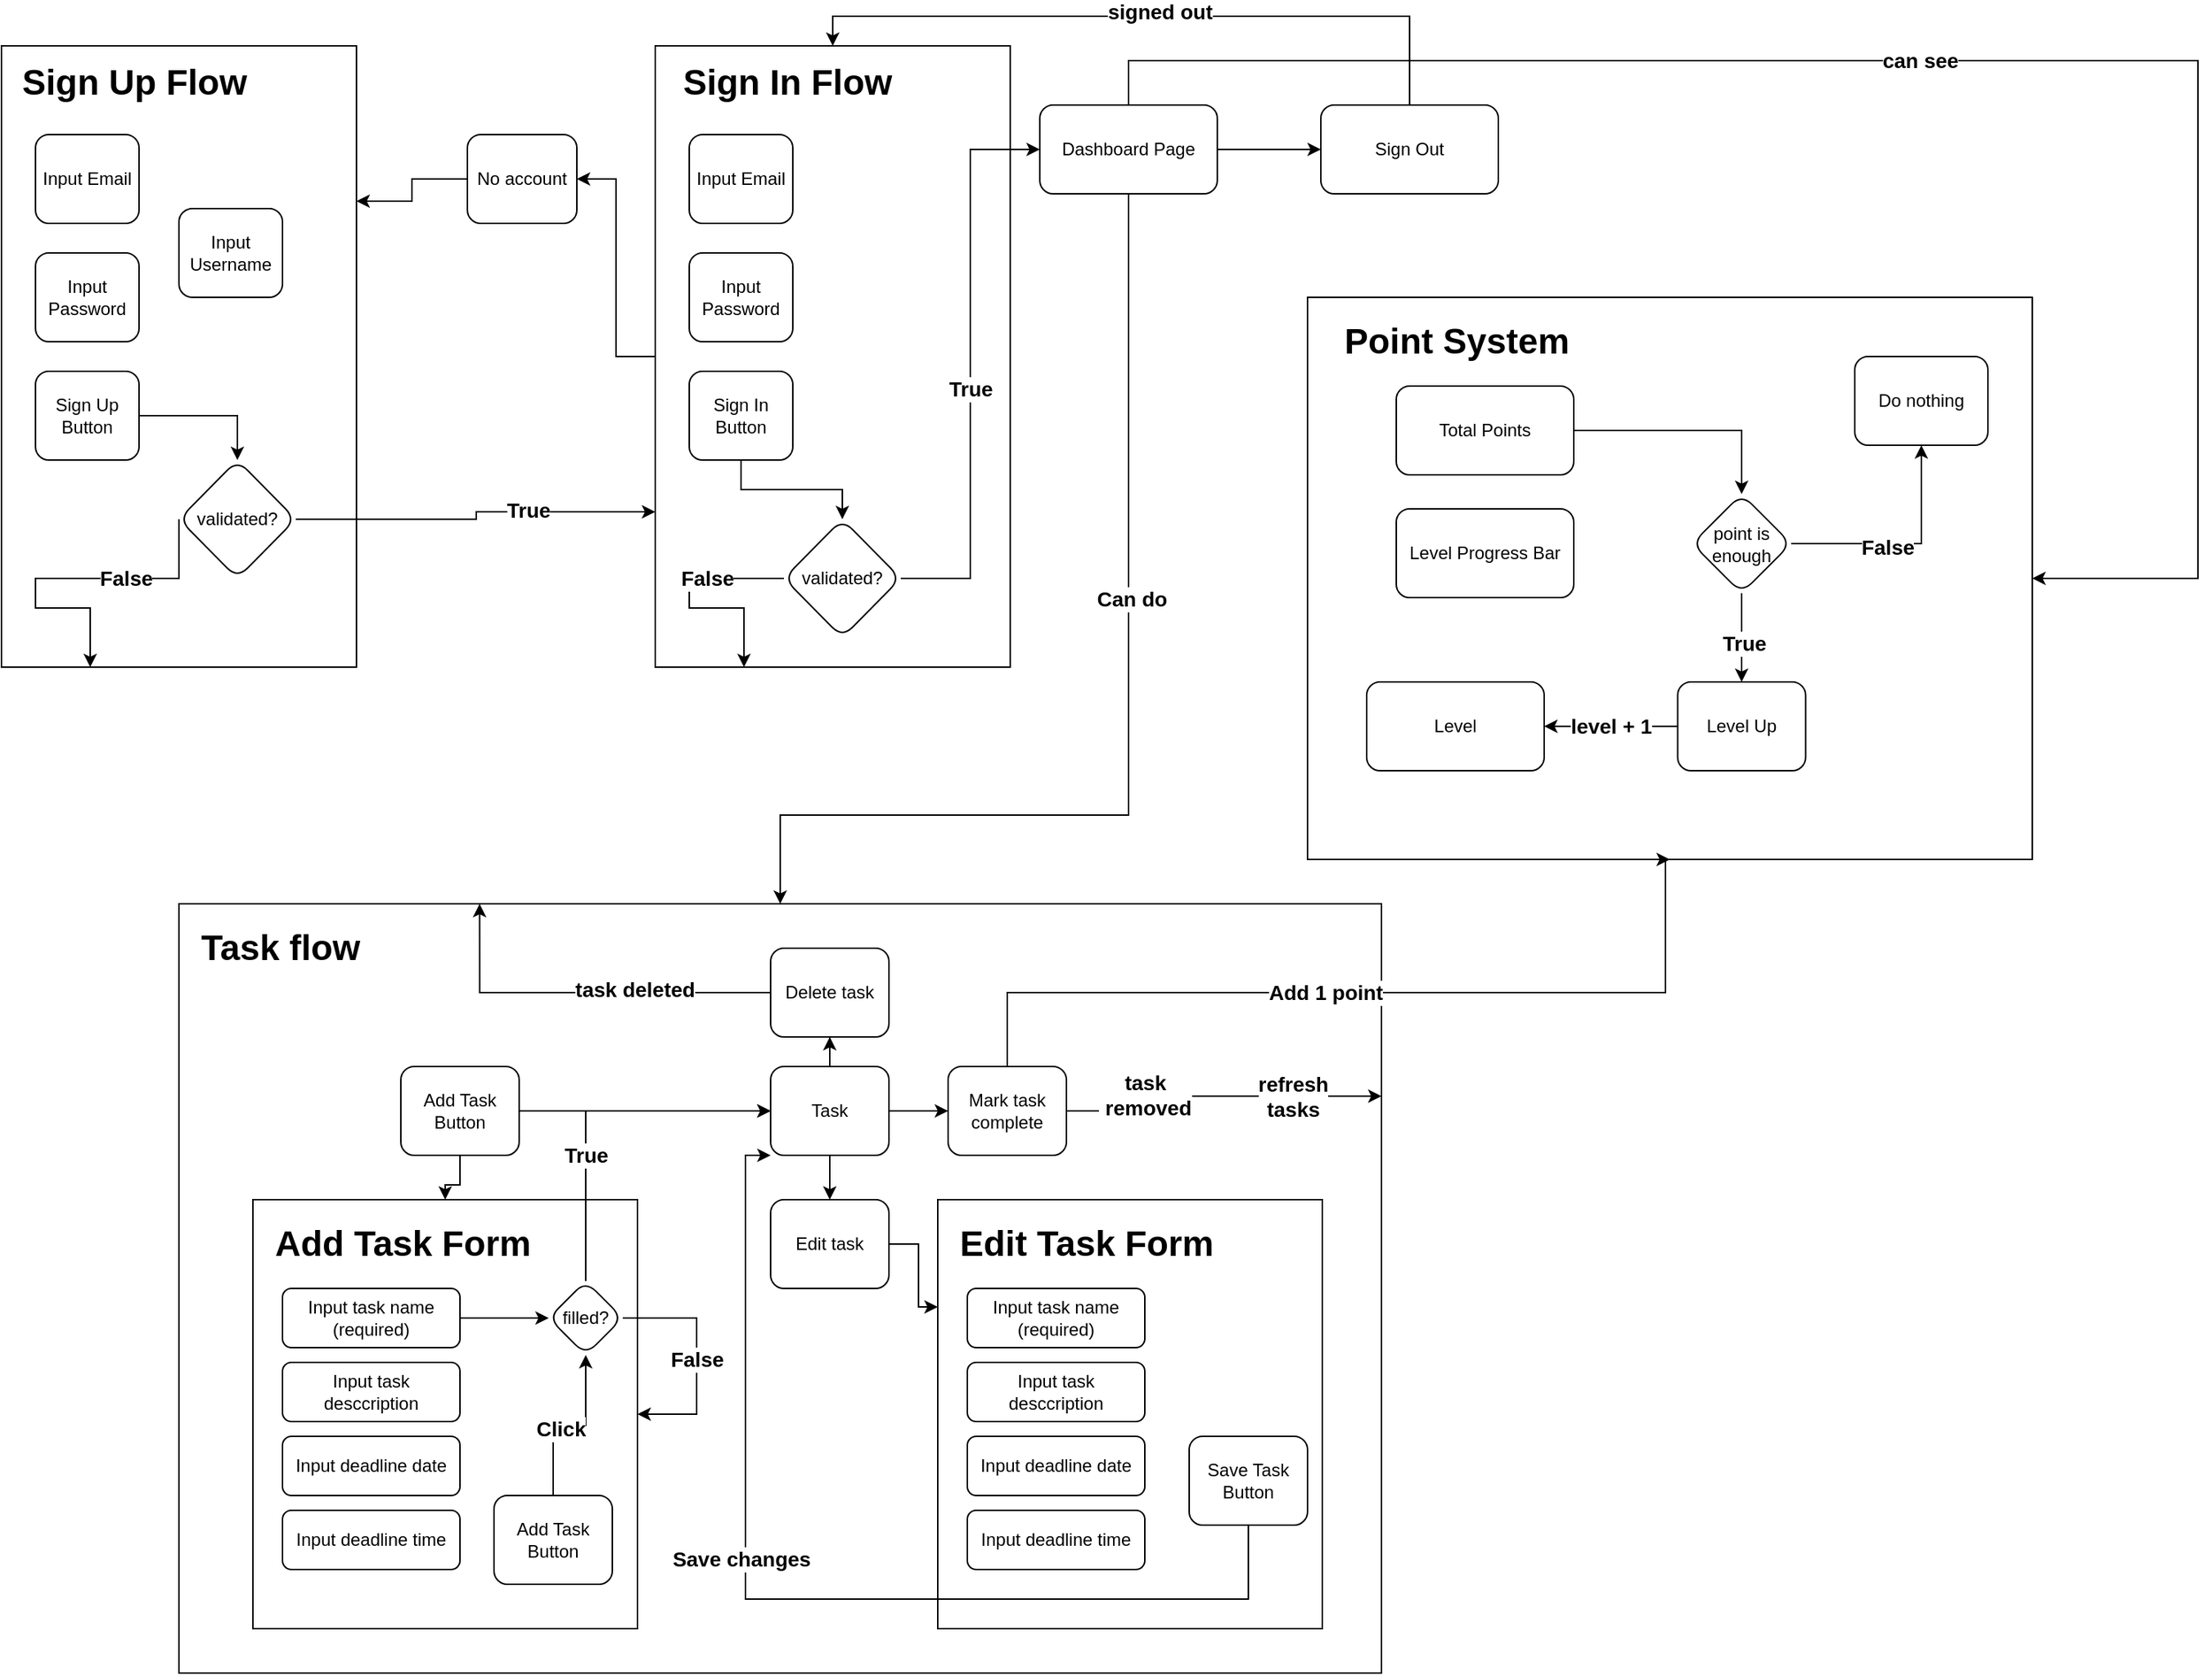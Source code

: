 <mxfile version="22.1.16" type="github">
  <diagram name="Page-1" id="e7e014a7-5840-1c2e-5031-d8a46d1fe8dd">
    <mxGraphModel dx="1909" dy="949" grid="1" gridSize="10" guides="1" tooltips="1" connect="1" arrows="1" fold="1" page="1" pageScale="1" pageWidth="1169" pageHeight="826" background="none" math="0" shadow="0">
      <root>
        <mxCell id="0" />
        <mxCell id="1" parent="0" />
        <mxCell id="DDBRn-jITelrEfrWwjiB-94" style="edgeStyle=orthogonalEdgeStyle;rounded=0;orthogonalLoop=1;jettySize=auto;html=1;entryX=1;entryY=0.5;entryDx=0;entryDy=0;" edge="1" parent="1" source="DDBRn-jITelrEfrWwjiB-89" target="DDBRn-jITelrEfrWwjiB-30">
          <mxGeometry relative="1" as="geometry" />
        </mxCell>
        <mxCell id="DDBRn-jITelrEfrWwjiB-89" value="" style="rounded=0;whiteSpace=wrap;html=1;" vertex="1" parent="1">
          <mxGeometry x="597" y="110" width="240" height="420" as="geometry" />
        </mxCell>
        <mxCell id="DDBRn-jITelrEfrWwjiB-53" value="" style="rounded=0;whiteSpace=wrap;html=1;" vertex="1" parent="1">
          <mxGeometry x="275" y="690" width="813" height="520" as="geometry" />
        </mxCell>
        <mxCell id="DDBRn-jITelrEfrWwjiB-2" value="Sign Up Page" style="rounded=1;whiteSpace=wrap;html=1;" vertex="1" parent="1">
          <mxGeometry x="235" y="150" width="120" height="60" as="geometry" />
        </mxCell>
        <mxCell id="DDBRn-jITelrEfrWwjiB-41" style="edgeStyle=orthogonalEdgeStyle;rounded=0;orthogonalLoop=1;jettySize=auto;html=1;" edge="1" parent="1" source="DDBRn-jITelrEfrWwjiB-3" target="DDBRn-jITelrEfrWwjiB-12">
          <mxGeometry relative="1" as="geometry" />
        </mxCell>
        <mxCell id="DDBRn-jITelrEfrWwjiB-59" style="edgeStyle=orthogonalEdgeStyle;rounded=0;orthogonalLoop=1;jettySize=auto;html=1;" edge="1" parent="1" source="DDBRn-jITelrEfrWwjiB-3" target="DDBRn-jITelrEfrWwjiB-58">
          <mxGeometry relative="1" as="geometry" />
        </mxCell>
        <mxCell id="DDBRn-jITelrEfrWwjiB-3" value="Add Task Button" style="rounded=1;whiteSpace=wrap;html=1;" vertex="1" parent="1">
          <mxGeometry x="425" y="800" width="80" height="60" as="geometry" />
        </mxCell>
        <mxCell id="DDBRn-jITelrEfrWwjiB-9" style="edgeStyle=orthogonalEdgeStyle;rounded=0;orthogonalLoop=1;jettySize=auto;html=1;entryX=0;entryY=0.5;entryDx=0;entryDy=0;" edge="1" parent="1" source="DDBRn-jITelrEfrWwjiB-6" target="DDBRn-jITelrEfrWwjiB-8">
          <mxGeometry relative="1" as="geometry" />
        </mxCell>
        <mxCell id="DDBRn-jITelrEfrWwjiB-55" style="edgeStyle=orthogonalEdgeStyle;rounded=0;orthogonalLoop=1;jettySize=auto;html=1;entryX=0.5;entryY=0;entryDx=0;entryDy=0;" edge="1" parent="1" source="DDBRn-jITelrEfrWwjiB-6" target="DDBRn-jITelrEfrWwjiB-53">
          <mxGeometry relative="1" as="geometry">
            <Array as="points">
              <mxPoint x="917" y="630" />
              <mxPoint x="682" y="630" />
            </Array>
          </mxGeometry>
        </mxCell>
        <mxCell id="DDBRn-jITelrEfrWwjiB-178" value="&lt;font style=&quot;font-size: 14px;&quot;&gt;&lt;b&gt;Can do&lt;/b&gt;&lt;/font&gt;" style="edgeLabel;html=1;align=center;verticalAlign=middle;resizable=0;points=[];" vertex="1" connectable="0" parent="DDBRn-jITelrEfrWwjiB-55">
          <mxGeometry x="-0.234" y="2" relative="1" as="geometry">
            <mxPoint as="offset" />
          </mxGeometry>
        </mxCell>
        <mxCell id="DDBRn-jITelrEfrWwjiB-145" style="edgeStyle=orthogonalEdgeStyle;rounded=0;orthogonalLoop=1;jettySize=auto;html=1;" edge="1" parent="1" source="DDBRn-jITelrEfrWwjiB-6" target="DDBRn-jITelrEfrWwjiB-144">
          <mxGeometry relative="1" as="geometry">
            <Array as="points">
              <mxPoint x="917" y="120" />
              <mxPoint x="1640" y="120" />
              <mxPoint x="1640" y="470" />
            </Array>
          </mxGeometry>
        </mxCell>
        <mxCell id="DDBRn-jITelrEfrWwjiB-146" value="Text" style="edgeLabel;html=1;align=center;verticalAlign=middle;resizable=0;points=[];" vertex="1" connectable="0" parent="DDBRn-jITelrEfrWwjiB-145">
          <mxGeometry x="-0.07" y="-1" relative="1" as="geometry">
            <mxPoint as="offset" />
          </mxGeometry>
        </mxCell>
        <mxCell id="DDBRn-jITelrEfrWwjiB-147" value="&lt;b&gt;&lt;font style=&quot;font-size: 14px;&quot;&gt;can see&lt;/font&gt;&lt;/b&gt;" style="edgeLabel;html=1;align=center;verticalAlign=middle;resizable=0;points=[];" vertex="1" connectable="0" parent="DDBRn-jITelrEfrWwjiB-145">
          <mxGeometry x="-0.071" y="-3" relative="1" as="geometry">
            <mxPoint y="-3" as="offset" />
          </mxGeometry>
        </mxCell>
        <mxCell id="DDBRn-jITelrEfrWwjiB-6" value="Dashboard Page" style="rounded=1;whiteSpace=wrap;html=1;" vertex="1" parent="1">
          <mxGeometry x="857" y="150" width="120" height="60" as="geometry" />
        </mxCell>
        <mxCell id="DDBRn-jITelrEfrWwjiB-91" style="edgeStyle=orthogonalEdgeStyle;rounded=0;orthogonalLoop=1;jettySize=auto;html=1;entryX=0.5;entryY=0;entryDx=0;entryDy=0;" edge="1" parent="1" source="DDBRn-jITelrEfrWwjiB-8" target="DDBRn-jITelrEfrWwjiB-89">
          <mxGeometry relative="1" as="geometry">
            <Array as="points">
              <mxPoint x="1107" y="90" />
              <mxPoint x="717" y="90" />
            </Array>
          </mxGeometry>
        </mxCell>
        <mxCell id="DDBRn-jITelrEfrWwjiB-143" value="&lt;font style=&quot;font-size: 14px;&quot;&gt;&lt;b&gt;signed out&lt;/b&gt;&lt;/font&gt;" style="edgeLabel;html=1;align=center;verticalAlign=middle;resizable=0;points=[];" vertex="1" connectable="0" parent="DDBRn-jITelrEfrWwjiB-91">
          <mxGeometry x="-0.024" y="-3" relative="1" as="geometry">
            <mxPoint as="offset" />
          </mxGeometry>
        </mxCell>
        <mxCell id="DDBRn-jITelrEfrWwjiB-8" value="Sign Out" style="rounded=1;whiteSpace=wrap;html=1;" vertex="1" parent="1">
          <mxGeometry x="1047" y="150" width="120" height="60" as="geometry" />
        </mxCell>
        <mxCell id="DDBRn-jITelrEfrWwjiB-118" style="edgeStyle=orthogonalEdgeStyle;rounded=0;orthogonalLoop=1;jettySize=auto;html=1;entryX=0;entryY=0.25;entryDx=0;entryDy=0;" edge="1" parent="1" source="DDBRn-jITelrEfrWwjiB-11" target="DDBRn-jITelrEfrWwjiB-111">
          <mxGeometry relative="1" as="geometry" />
        </mxCell>
        <mxCell id="DDBRn-jITelrEfrWwjiB-11" value="Edit task" style="rounded=1;whiteSpace=wrap;html=1;" vertex="1" parent="1">
          <mxGeometry x="675" y="890" width="80" height="60" as="geometry" />
        </mxCell>
        <mxCell id="DDBRn-jITelrEfrWwjiB-45" style="edgeStyle=orthogonalEdgeStyle;rounded=0;orthogonalLoop=1;jettySize=auto;html=1;" edge="1" parent="1" source="DDBRn-jITelrEfrWwjiB-12" target="DDBRn-jITelrEfrWwjiB-11">
          <mxGeometry relative="1" as="geometry" />
        </mxCell>
        <mxCell id="DDBRn-jITelrEfrWwjiB-48" style="edgeStyle=orthogonalEdgeStyle;rounded=0;orthogonalLoop=1;jettySize=auto;html=1;" edge="1" parent="1" source="DDBRn-jITelrEfrWwjiB-12" target="DDBRn-jITelrEfrWwjiB-46">
          <mxGeometry relative="1" as="geometry" />
        </mxCell>
        <mxCell id="DDBRn-jITelrEfrWwjiB-50" style="edgeStyle=orthogonalEdgeStyle;rounded=0;orthogonalLoop=1;jettySize=auto;html=1;" edge="1" parent="1" source="DDBRn-jITelrEfrWwjiB-12" target="DDBRn-jITelrEfrWwjiB-49">
          <mxGeometry relative="1" as="geometry" />
        </mxCell>
        <mxCell id="DDBRn-jITelrEfrWwjiB-12" value="Task" style="rounded=1;whiteSpace=wrap;html=1;" vertex="1" parent="1">
          <mxGeometry x="675" y="800" width="80" height="60" as="geometry" />
        </mxCell>
        <mxCell id="DDBRn-jITelrEfrWwjiB-21" value="Input Email" style="rounded=1;whiteSpace=wrap;html=1;" vertex="1" parent="1">
          <mxGeometry x="620" y="170" width="70" height="60" as="geometry" />
        </mxCell>
        <mxCell id="DDBRn-jITelrEfrWwjiB-24" value="Input Password" style="rounded=1;whiteSpace=wrap;html=1;" vertex="1" parent="1">
          <mxGeometry x="620" y="250" width="70" height="60" as="geometry" />
        </mxCell>
        <mxCell id="DDBRn-jITelrEfrWwjiB-79" value="" style="edgeStyle=orthogonalEdgeStyle;rounded=0;orthogonalLoop=1;jettySize=auto;html=1;" edge="1" parent="1" source="DDBRn-jITelrEfrWwjiB-26" target="DDBRn-jITelrEfrWwjiB-78">
          <mxGeometry relative="1" as="geometry" />
        </mxCell>
        <mxCell id="DDBRn-jITelrEfrWwjiB-26" value="Sign In Button" style="rounded=1;whiteSpace=wrap;html=1;" vertex="1" parent="1">
          <mxGeometry x="620" y="330" width="70" height="60" as="geometry" />
        </mxCell>
        <mxCell id="DDBRn-jITelrEfrWwjiB-110" style="edgeStyle=orthogonalEdgeStyle;rounded=0;orthogonalLoop=1;jettySize=auto;html=1;entryX=1;entryY=0.25;entryDx=0;entryDy=0;" edge="1" parent="1" source="DDBRn-jITelrEfrWwjiB-30" target="DDBRn-jITelrEfrWwjiB-97">
          <mxGeometry relative="1" as="geometry" />
        </mxCell>
        <mxCell id="DDBRn-jITelrEfrWwjiB-30" value="No account" style="rounded=1;whiteSpace=wrap;html=1;" vertex="1" parent="1">
          <mxGeometry x="470" y="170" width="74" height="60" as="geometry" />
        </mxCell>
        <mxCell id="DDBRn-jITelrEfrWwjiB-139" style="edgeStyle=orthogonalEdgeStyle;rounded=0;orthogonalLoop=1;jettySize=auto;html=1;entryX=0.25;entryY=0;entryDx=0;entryDy=0;exitX=0;exitY=0.5;exitDx=0;exitDy=0;" edge="1" parent="1" source="DDBRn-jITelrEfrWwjiB-46" target="DDBRn-jITelrEfrWwjiB-53">
          <mxGeometry relative="1" as="geometry">
            <Array as="points">
              <mxPoint x="478" y="750" />
            </Array>
          </mxGeometry>
        </mxCell>
        <mxCell id="DDBRn-jITelrEfrWwjiB-141" value="&lt;b&gt;&lt;font style=&quot;font-size: 14px;&quot;&gt;task deleted&lt;/font&gt;&lt;/b&gt;" style="edgeLabel;html=1;align=center;verticalAlign=middle;resizable=0;points=[];" vertex="1" connectable="0" parent="DDBRn-jITelrEfrWwjiB-139">
          <mxGeometry x="-0.283" y="-2" relative="1" as="geometry">
            <mxPoint as="offset" />
          </mxGeometry>
        </mxCell>
        <mxCell id="DDBRn-jITelrEfrWwjiB-46" value="Delete task" style="rounded=1;whiteSpace=wrap;html=1;" vertex="1" parent="1">
          <mxGeometry x="675" y="720" width="80" height="60" as="geometry" />
        </mxCell>
        <mxCell id="DDBRn-jITelrEfrWwjiB-135" style="edgeStyle=orthogonalEdgeStyle;rounded=0;orthogonalLoop=1;jettySize=auto;html=1;entryX=1;entryY=0.25;entryDx=0;entryDy=0;exitX=1;exitY=0.5;exitDx=0;exitDy=0;" edge="1" parent="1" source="DDBRn-jITelrEfrWwjiB-49" target="DDBRn-jITelrEfrWwjiB-53">
          <mxGeometry relative="1" as="geometry">
            <Array as="points">
              <mxPoint x="908" y="830" />
              <mxPoint x="908" y="820" />
            </Array>
          </mxGeometry>
        </mxCell>
        <mxCell id="DDBRn-jITelrEfrWwjiB-136" value="&lt;font style=&quot;font-size: 14px;&quot;&gt;&lt;b&gt;refresh &lt;br&gt;tasks&lt;/b&gt;&lt;/font&gt;" style="edgeLabel;html=1;align=center;verticalAlign=middle;resizable=0;points=[];" vertex="1" connectable="0" parent="DDBRn-jITelrEfrWwjiB-135">
          <mxGeometry x="0.156" y="1" relative="1" as="geometry">
            <mxPoint x="34" y="1" as="offset" />
          </mxGeometry>
        </mxCell>
        <mxCell id="DDBRn-jITelrEfrWwjiB-142" value="&lt;b&gt;&lt;font style=&quot;font-size: 14px;&quot;&gt;task&lt;br&gt;&amp;nbsp;removed&lt;/font&gt;&lt;/b&gt;" style="edgeLabel;html=1;align=center;verticalAlign=middle;resizable=0;points=[];" vertex="1" connectable="0" parent="DDBRn-jITelrEfrWwjiB-135">
          <mxGeometry x="-0.435" y="1" relative="1" as="geometry">
            <mxPoint as="offset" />
          </mxGeometry>
        </mxCell>
        <mxCell id="DDBRn-jITelrEfrWwjiB-49" value="Mark task complete" style="rounded=1;whiteSpace=wrap;html=1;" vertex="1" parent="1">
          <mxGeometry x="795" y="800" width="80" height="60" as="geometry" />
        </mxCell>
        <mxCell id="DDBRn-jITelrEfrWwjiB-54" value="&lt;h1&gt;Task flow&lt;/h1&gt;" style="text;html=1;strokeColor=none;fillColor=none;spacing=5;spacingTop=-20;whiteSpace=wrap;overflow=hidden;rounded=0;" vertex="1" parent="1">
          <mxGeometry x="285" y="700" width="120" height="40" as="geometry" />
        </mxCell>
        <mxCell id="DDBRn-jITelrEfrWwjiB-58" value="" style="rounded=0;whiteSpace=wrap;html=1;" vertex="1" parent="1">
          <mxGeometry x="325" y="890" width="260" height="290" as="geometry" />
        </mxCell>
        <mxCell id="DDBRn-jITelrEfrWwjiB-60" value="&lt;h1&gt;Add Task Form&lt;/h1&gt;" style="text;html=1;strokeColor=none;fillColor=none;spacing=5;spacingTop=-20;whiteSpace=wrap;overflow=hidden;rounded=0;" vertex="1" parent="1">
          <mxGeometry x="335" y="900" width="190" height="40" as="geometry" />
        </mxCell>
        <mxCell id="DDBRn-jITelrEfrWwjiB-70" value="" style="edgeStyle=orthogonalEdgeStyle;rounded=0;orthogonalLoop=1;jettySize=auto;html=1;" edge="1" parent="1" source="DDBRn-jITelrEfrWwjiB-61" target="DDBRn-jITelrEfrWwjiB-69">
          <mxGeometry relative="1" as="geometry" />
        </mxCell>
        <mxCell id="DDBRn-jITelrEfrWwjiB-61" value="Input task name (required)" style="rounded=1;whiteSpace=wrap;html=1;" vertex="1" parent="1">
          <mxGeometry x="345" y="950" width="120" height="40" as="geometry" />
        </mxCell>
        <mxCell id="DDBRn-jITelrEfrWwjiB-62" value="Input task desccription" style="rounded=1;whiteSpace=wrap;html=1;" vertex="1" parent="1">
          <mxGeometry x="345" y="1000" width="120" height="40" as="geometry" />
        </mxCell>
        <mxCell id="DDBRn-jITelrEfrWwjiB-63" value="Input deadline date" style="rounded=1;whiteSpace=wrap;html=1;" vertex="1" parent="1">
          <mxGeometry x="345" y="1050" width="120" height="40" as="geometry" />
        </mxCell>
        <mxCell id="DDBRn-jITelrEfrWwjiB-64" value="Input deadline time" style="rounded=1;whiteSpace=wrap;html=1;" vertex="1" parent="1">
          <mxGeometry x="345" y="1100" width="120" height="40" as="geometry" />
        </mxCell>
        <mxCell id="DDBRn-jITelrEfrWwjiB-72" value="&lt;b&gt;&lt;font style=&quot;font-size: 14px;&quot;&gt;False&lt;/font&gt;&lt;/b&gt;" style="edgeStyle=orthogonalEdgeStyle;rounded=0;orthogonalLoop=1;jettySize=auto;html=1;entryX=1;entryY=0.5;entryDx=0;entryDy=0;" edge="1" parent="1" source="DDBRn-jITelrEfrWwjiB-69" target="DDBRn-jITelrEfrWwjiB-58">
          <mxGeometry relative="1" as="geometry">
            <Array as="points">
              <mxPoint x="625" y="970" />
              <mxPoint x="625" y="1035" />
            </Array>
          </mxGeometry>
        </mxCell>
        <mxCell id="DDBRn-jITelrEfrWwjiB-73" value="" style="edgeStyle=orthogonalEdgeStyle;rounded=0;orthogonalLoop=1;jettySize=auto;html=1;" edge="1" parent="1" source="DDBRn-jITelrEfrWwjiB-69" target="DDBRn-jITelrEfrWwjiB-12">
          <mxGeometry relative="1" as="geometry">
            <Array as="points">
              <mxPoint x="550" y="830" />
            </Array>
          </mxGeometry>
        </mxCell>
        <mxCell id="DDBRn-jITelrEfrWwjiB-74" value="&lt;font style=&quot;font-size: 14px;&quot;&gt;&lt;b&gt;True&lt;/b&gt;&lt;/font&gt;" style="edgeLabel;html=1;align=center;verticalAlign=middle;resizable=0;points=[];" vertex="1" connectable="0" parent="DDBRn-jITelrEfrWwjiB-73">
          <mxGeometry x="-0.408" relative="1" as="geometry">
            <mxPoint y="-14" as="offset" />
          </mxGeometry>
        </mxCell>
        <mxCell id="DDBRn-jITelrEfrWwjiB-69" value="filled?" style="rhombus;whiteSpace=wrap;html=1;rounded=1;" vertex="1" parent="1">
          <mxGeometry x="525" y="945" width="50" height="50" as="geometry" />
        </mxCell>
        <mxCell id="DDBRn-jITelrEfrWwjiB-82" style="edgeStyle=orthogonalEdgeStyle;rounded=0;orthogonalLoop=1;jettySize=auto;html=1;entryX=0.25;entryY=1;entryDx=0;entryDy=0;exitX=0;exitY=0.5;exitDx=0;exitDy=0;" edge="1" parent="1" source="DDBRn-jITelrEfrWwjiB-78" target="DDBRn-jITelrEfrWwjiB-89">
          <mxGeometry relative="1" as="geometry">
            <mxPoint x="643" y="210" as="targetPoint" />
            <Array as="points">
              <mxPoint x="620" y="470" />
              <mxPoint x="620" y="490" />
              <mxPoint x="657" y="490" />
            </Array>
          </mxGeometry>
        </mxCell>
        <mxCell id="DDBRn-jITelrEfrWwjiB-83" value="&lt;font style=&quot;font-size: 14px;&quot;&gt;&lt;b style=&quot;&quot;&gt;False&lt;/b&gt;&lt;/font&gt;" style="edgeLabel;html=1;align=center;verticalAlign=middle;resizable=0;points=[];" vertex="1" connectable="0" parent="DDBRn-jITelrEfrWwjiB-82">
          <mxGeometry x="-0.352" y="-3" relative="1" as="geometry">
            <mxPoint y="3" as="offset" />
          </mxGeometry>
        </mxCell>
        <mxCell id="DDBRn-jITelrEfrWwjiB-85" style="edgeStyle=orthogonalEdgeStyle;rounded=0;orthogonalLoop=1;jettySize=auto;html=1;entryX=0;entryY=0.5;entryDx=0;entryDy=0;" edge="1" parent="1" source="DDBRn-jITelrEfrWwjiB-78" target="DDBRn-jITelrEfrWwjiB-6">
          <mxGeometry relative="1" as="geometry" />
        </mxCell>
        <mxCell id="DDBRn-jITelrEfrWwjiB-86" value="&lt;b&gt;&lt;font style=&quot;font-size: 14px;&quot;&gt;True&lt;/font&gt;&lt;/b&gt;" style="edgeLabel;html=1;align=center;verticalAlign=middle;resizable=0;points=[];" vertex="1" connectable="0" parent="DDBRn-jITelrEfrWwjiB-85">
          <mxGeometry x="-0.086" relative="1" as="geometry">
            <mxPoint as="offset" />
          </mxGeometry>
        </mxCell>
        <mxCell id="DDBRn-jITelrEfrWwjiB-78" value="validated?" style="rhombus;whiteSpace=wrap;html=1;rounded=1;" vertex="1" parent="1">
          <mxGeometry x="684" y="430" width="79" height="80" as="geometry" />
        </mxCell>
        <mxCell id="DDBRn-jITelrEfrWwjiB-90" value="&lt;b&gt;&lt;font style=&quot;font-size: 24px;&quot;&gt;Sign In Flow&lt;/font&gt;&lt;/b&gt;" style="text;html=1;strokeColor=none;fillColor=none;align=center;verticalAlign=middle;whiteSpace=wrap;rounded=0;" vertex="1" parent="1">
          <mxGeometry x="610" y="120" width="153" height="30" as="geometry" />
        </mxCell>
        <mxCell id="DDBRn-jITelrEfrWwjiB-97" value="" style="rounded=0;whiteSpace=wrap;html=1;" vertex="1" parent="1">
          <mxGeometry x="155" y="110" width="240" height="420" as="geometry" />
        </mxCell>
        <mxCell id="DDBRn-jITelrEfrWwjiB-98" value="Input Email" style="rounded=1;whiteSpace=wrap;html=1;" vertex="1" parent="1">
          <mxGeometry x="178" y="170" width="70" height="60" as="geometry" />
        </mxCell>
        <mxCell id="DDBRn-jITelrEfrWwjiB-99" value="Input Password" style="rounded=1;whiteSpace=wrap;html=1;" vertex="1" parent="1">
          <mxGeometry x="178" y="250" width="70" height="60" as="geometry" />
        </mxCell>
        <mxCell id="DDBRn-jITelrEfrWwjiB-100" value="" style="edgeStyle=orthogonalEdgeStyle;rounded=0;orthogonalLoop=1;jettySize=auto;html=1;entryX=0.5;entryY=0;entryDx=0;entryDy=0;" edge="1" parent="1" source="DDBRn-jITelrEfrWwjiB-101" target="DDBRn-jITelrEfrWwjiB-105">
          <mxGeometry relative="1" as="geometry" />
        </mxCell>
        <mxCell id="DDBRn-jITelrEfrWwjiB-101" value="Sign Up Button" style="rounded=1;whiteSpace=wrap;html=1;" vertex="1" parent="1">
          <mxGeometry x="178" y="330" width="70" height="60" as="geometry" />
        </mxCell>
        <mxCell id="DDBRn-jITelrEfrWwjiB-102" style="edgeStyle=orthogonalEdgeStyle;rounded=0;orthogonalLoop=1;jettySize=auto;html=1;entryX=0.25;entryY=1;entryDx=0;entryDy=0;exitX=0;exitY=0.5;exitDx=0;exitDy=0;" edge="1" parent="1" source="DDBRn-jITelrEfrWwjiB-105" target="DDBRn-jITelrEfrWwjiB-97">
          <mxGeometry relative="1" as="geometry">
            <mxPoint x="201" y="210" as="targetPoint" />
            <Array as="points">
              <mxPoint x="178" y="470" />
              <mxPoint x="178" y="490" />
              <mxPoint x="215" y="490" />
            </Array>
          </mxGeometry>
        </mxCell>
        <mxCell id="DDBRn-jITelrEfrWwjiB-103" value="&lt;font style=&quot;font-size: 14px;&quot;&gt;&lt;b style=&quot;&quot;&gt;False&lt;/b&gt;&lt;/font&gt;" style="edgeLabel;html=1;align=center;verticalAlign=middle;resizable=0;points=[];" vertex="1" connectable="0" parent="DDBRn-jITelrEfrWwjiB-102">
          <mxGeometry x="-0.352" y="-3" relative="1" as="geometry">
            <mxPoint y="3" as="offset" />
          </mxGeometry>
        </mxCell>
        <mxCell id="DDBRn-jITelrEfrWwjiB-108" style="edgeStyle=orthogonalEdgeStyle;rounded=0;orthogonalLoop=1;jettySize=auto;html=1;entryX=0;entryY=0.75;entryDx=0;entryDy=0;" edge="1" parent="1" source="DDBRn-jITelrEfrWwjiB-105" target="DDBRn-jITelrEfrWwjiB-89">
          <mxGeometry relative="1" as="geometry">
            <Array as="points">
              <mxPoint x="476" y="430" />
              <mxPoint x="476" y="425" />
            </Array>
          </mxGeometry>
        </mxCell>
        <mxCell id="DDBRn-jITelrEfrWwjiB-109" value="&lt;b&gt;&lt;font style=&quot;font-size: 14px;&quot;&gt;True&lt;/font&gt;&lt;/b&gt;" style="edgeLabel;html=1;align=center;verticalAlign=middle;resizable=0;points=[];" vertex="1" connectable="0" parent="DDBRn-jITelrEfrWwjiB-108">
          <mxGeometry x="0.301" y="1" relative="1" as="geometry">
            <mxPoint as="offset" />
          </mxGeometry>
        </mxCell>
        <mxCell id="DDBRn-jITelrEfrWwjiB-105" value="validated?" style="rhombus;whiteSpace=wrap;html=1;rounded=1;" vertex="1" parent="1">
          <mxGeometry x="275" y="390" width="79" height="80" as="geometry" />
        </mxCell>
        <mxCell id="DDBRn-jITelrEfrWwjiB-106" value="&lt;b&gt;&lt;font style=&quot;font-size: 24px;&quot;&gt;Sign Up Flow&lt;/font&gt;&lt;/b&gt;" style="text;html=1;strokeColor=none;fillColor=none;align=center;verticalAlign=middle;whiteSpace=wrap;rounded=0;" vertex="1" parent="1">
          <mxGeometry x="165" y="120" width="160" height="30" as="geometry" />
        </mxCell>
        <mxCell id="DDBRn-jITelrEfrWwjiB-107" value="Input Username" style="rounded=1;whiteSpace=wrap;html=1;" vertex="1" parent="1">
          <mxGeometry x="275" y="220" width="70" height="60" as="geometry" />
        </mxCell>
        <mxCell id="DDBRn-jITelrEfrWwjiB-111" value="" style="rounded=0;whiteSpace=wrap;html=1;" vertex="1" parent="1">
          <mxGeometry x="788" y="890" width="260" height="290" as="geometry" />
        </mxCell>
        <mxCell id="DDBRn-jITelrEfrWwjiB-112" value="&lt;h1&gt;Edit Task Form&lt;/h1&gt;" style="text;html=1;strokeColor=none;fillColor=none;spacing=5;spacingTop=-20;whiteSpace=wrap;overflow=hidden;rounded=0;" vertex="1" parent="1">
          <mxGeometry x="798" y="900" width="190" height="40" as="geometry" />
        </mxCell>
        <mxCell id="DDBRn-jITelrEfrWwjiB-113" value="Input task name (required)" style="rounded=1;whiteSpace=wrap;html=1;" vertex="1" parent="1">
          <mxGeometry x="808" y="950" width="120" height="40" as="geometry" />
        </mxCell>
        <mxCell id="DDBRn-jITelrEfrWwjiB-114" value="Input task desccription" style="rounded=1;whiteSpace=wrap;html=1;" vertex="1" parent="1">
          <mxGeometry x="808" y="1000" width="120" height="40" as="geometry" />
        </mxCell>
        <mxCell id="DDBRn-jITelrEfrWwjiB-115" value="Input deadline date" style="rounded=1;whiteSpace=wrap;html=1;" vertex="1" parent="1">
          <mxGeometry x="808" y="1050" width="120" height="40" as="geometry" />
        </mxCell>
        <mxCell id="DDBRn-jITelrEfrWwjiB-116" value="Input deadline time" style="rounded=1;whiteSpace=wrap;html=1;" vertex="1" parent="1">
          <mxGeometry x="808" y="1100" width="120" height="40" as="geometry" />
        </mxCell>
        <mxCell id="DDBRn-jITelrEfrWwjiB-122" style="edgeStyle=orthogonalEdgeStyle;rounded=0;orthogonalLoop=1;jettySize=auto;html=1;entryX=0.5;entryY=1;entryDx=0;entryDy=0;" edge="1" parent="1" source="DDBRn-jITelrEfrWwjiB-121" target="DDBRn-jITelrEfrWwjiB-69">
          <mxGeometry relative="1" as="geometry" />
        </mxCell>
        <mxCell id="DDBRn-jITelrEfrWwjiB-123" value="&lt;b&gt;&lt;font style=&quot;font-size: 14px;&quot;&gt;Click&lt;/font&gt;&lt;/b&gt;" style="edgeLabel;html=1;align=center;verticalAlign=middle;resizable=0;points=[];" vertex="1" connectable="0" parent="DDBRn-jITelrEfrWwjiB-122">
          <mxGeometry x="-0.113" y="-1" relative="1" as="geometry">
            <mxPoint y="1" as="offset" />
          </mxGeometry>
        </mxCell>
        <mxCell id="DDBRn-jITelrEfrWwjiB-121" value="Add Task Button" style="rounded=1;whiteSpace=wrap;html=1;" vertex="1" parent="1">
          <mxGeometry x="488" y="1090" width="80" height="60" as="geometry" />
        </mxCell>
        <mxCell id="DDBRn-jITelrEfrWwjiB-129" style="edgeStyle=orthogonalEdgeStyle;rounded=0;orthogonalLoop=1;jettySize=auto;html=1;entryX=0;entryY=1;entryDx=0;entryDy=0;exitX=0.5;exitY=1;exitDx=0;exitDy=0;" edge="1" parent="1" source="DDBRn-jITelrEfrWwjiB-124" target="DDBRn-jITelrEfrWwjiB-12">
          <mxGeometry relative="1" as="geometry">
            <Array as="points">
              <mxPoint x="998" y="1160" />
              <mxPoint x="658" y="1160" />
              <mxPoint x="658" y="860" />
            </Array>
          </mxGeometry>
        </mxCell>
        <mxCell id="DDBRn-jITelrEfrWwjiB-130" value="&lt;b&gt;&lt;font style=&quot;font-size: 14px;&quot;&gt;Save changes&lt;/font&gt;&lt;/b&gt;" style="edgeLabel;html=1;align=center;verticalAlign=middle;resizable=0;points=[];" vertex="1" connectable="0" parent="DDBRn-jITelrEfrWwjiB-129">
          <mxGeometry x="0.18" y="3" relative="1" as="geometry">
            <mxPoint as="offset" />
          </mxGeometry>
        </mxCell>
        <mxCell id="DDBRn-jITelrEfrWwjiB-124" value="Save Task Button" style="rounded=1;whiteSpace=wrap;html=1;" vertex="1" parent="1">
          <mxGeometry x="958" y="1050" width="80" height="60" as="geometry" />
        </mxCell>
        <mxCell id="DDBRn-jITelrEfrWwjiB-144" value="" style="rounded=0;whiteSpace=wrap;html=1;" vertex="1" parent="1">
          <mxGeometry x="1038" y="280" width="490" height="380" as="geometry" />
        </mxCell>
        <mxCell id="DDBRn-jITelrEfrWwjiB-150" value="&lt;h1&gt;Point System&lt;/h1&gt;" style="text;html=1;strokeColor=none;fillColor=none;spacing=5;spacingTop=-20;whiteSpace=wrap;overflow=hidden;rounded=0;" vertex="1" parent="1">
          <mxGeometry x="1058" y="290" width="190" height="40" as="geometry" />
        </mxCell>
        <mxCell id="DDBRn-jITelrEfrWwjiB-161" value="" style="edgeStyle=orthogonalEdgeStyle;rounded=0;orthogonalLoop=1;jettySize=auto;html=1;" edge="1" parent="1" source="DDBRn-jITelrEfrWwjiB-151" target="DDBRn-jITelrEfrWwjiB-160">
          <mxGeometry relative="1" as="geometry" />
        </mxCell>
        <mxCell id="DDBRn-jITelrEfrWwjiB-151" value="Total Points" style="rounded=1;whiteSpace=wrap;html=1;" vertex="1" parent="1">
          <mxGeometry x="1098" y="340" width="120" height="60" as="geometry" />
        </mxCell>
        <mxCell id="DDBRn-jITelrEfrWwjiB-152" value="Level Progress Bar" style="rounded=1;whiteSpace=wrap;html=1;" vertex="1" parent="1">
          <mxGeometry x="1098" y="423" width="120" height="60" as="geometry" />
        </mxCell>
        <mxCell id="DDBRn-jITelrEfrWwjiB-153" value="Level" style="rounded=1;whiteSpace=wrap;html=1;" vertex="1" parent="1">
          <mxGeometry x="1078" y="540" width="120" height="60" as="geometry" />
        </mxCell>
        <mxCell id="DDBRn-jITelrEfrWwjiB-156" value="=" style="edgeStyle=orthogonalEdgeStyle;rounded=0;orthogonalLoop=1;jettySize=auto;html=1;exitX=0.5;exitY=0;exitDx=0;exitDy=0;entryX=0.5;entryY=1;entryDx=0;entryDy=0;" edge="1" parent="1" source="DDBRn-jITelrEfrWwjiB-49" target="DDBRn-jITelrEfrWwjiB-144">
          <mxGeometry relative="1" as="geometry">
            <mxPoint x="1810" y="360" as="targetPoint" />
            <Array as="points">
              <mxPoint x="835" y="750" />
              <mxPoint x="1280" y="750" />
              <mxPoint x="1280" y="660" />
            </Array>
          </mxGeometry>
        </mxCell>
        <mxCell id="DDBRn-jITelrEfrWwjiB-157" value="&lt;b&gt;&lt;font style=&quot;font-size: 14px;&quot;&gt;Add 1 point&lt;/font&gt;&lt;/b&gt;" style="edgeLabel;html=1;align=center;verticalAlign=middle;resizable=0;points=[];" vertex="1" connectable="0" parent="DDBRn-jITelrEfrWwjiB-156">
          <mxGeometry x="-0.099" relative="1" as="geometry">
            <mxPoint as="offset" />
          </mxGeometry>
        </mxCell>
        <mxCell id="DDBRn-jITelrEfrWwjiB-162" style="edgeStyle=orthogonalEdgeStyle;rounded=0;orthogonalLoop=1;jettySize=auto;html=1;entryX=0.5;entryY=0;entryDx=0;entryDy=0;" edge="1" parent="1" source="DDBRn-jITelrEfrWwjiB-160" target="DDBRn-jITelrEfrWwjiB-164">
          <mxGeometry relative="1" as="geometry" />
        </mxCell>
        <mxCell id="DDBRn-jITelrEfrWwjiB-163" value="&lt;b&gt;&lt;font style=&quot;font-size: 14px;&quot;&gt;True&lt;/font&gt;&lt;/b&gt;" style="edgeLabel;html=1;align=center;verticalAlign=middle;resizable=0;points=[];" vertex="1" connectable="0" parent="DDBRn-jITelrEfrWwjiB-162">
          <mxGeometry x="0.119" y="1" relative="1" as="geometry">
            <mxPoint as="offset" />
          </mxGeometry>
        </mxCell>
        <mxCell id="DDBRn-jITelrEfrWwjiB-173" style="edgeStyle=orthogonalEdgeStyle;rounded=0;orthogonalLoop=1;jettySize=auto;html=1;" edge="1" parent="1" source="DDBRn-jITelrEfrWwjiB-160" target="DDBRn-jITelrEfrWwjiB-172">
          <mxGeometry relative="1" as="geometry" />
        </mxCell>
        <mxCell id="DDBRn-jITelrEfrWwjiB-174" value="&lt;font style=&quot;font-size: 14px;&quot;&gt;&lt;b&gt;False&lt;/b&gt;&lt;/font&gt;" style="edgeLabel;html=1;align=center;verticalAlign=middle;resizable=0;points=[];" vertex="1" connectable="0" parent="DDBRn-jITelrEfrWwjiB-173">
          <mxGeometry x="-0.166" y="-2" relative="1" as="geometry">
            <mxPoint as="offset" />
          </mxGeometry>
        </mxCell>
        <mxCell id="DDBRn-jITelrEfrWwjiB-160" value="point is enough" style="rhombus;whiteSpace=wrap;html=1;rounded=1;" vertex="1" parent="1">
          <mxGeometry x="1298" y="413" width="67" height="67" as="geometry" />
        </mxCell>
        <mxCell id="DDBRn-jITelrEfrWwjiB-165" style="edgeStyle=orthogonalEdgeStyle;rounded=0;orthogonalLoop=1;jettySize=auto;html=1;" edge="1" parent="1" source="DDBRn-jITelrEfrWwjiB-164" target="DDBRn-jITelrEfrWwjiB-153">
          <mxGeometry relative="1" as="geometry" />
        </mxCell>
        <mxCell id="DDBRn-jITelrEfrWwjiB-168" value="&lt;font style=&quot;font-size: 14px;&quot;&gt;&lt;b&gt;level + 1&lt;/b&gt;&lt;/font&gt;" style="edgeLabel;html=1;align=center;verticalAlign=middle;resizable=0;points=[];" vertex="1" connectable="0" parent="DDBRn-jITelrEfrWwjiB-165">
          <mxGeometry x="0.016" relative="1" as="geometry">
            <mxPoint as="offset" />
          </mxGeometry>
        </mxCell>
        <mxCell id="DDBRn-jITelrEfrWwjiB-164" value="Level Up" style="rounded=1;whiteSpace=wrap;html=1;" vertex="1" parent="1">
          <mxGeometry x="1288.25" y="540" width="86.5" height="60" as="geometry" />
        </mxCell>
        <mxCell id="DDBRn-jITelrEfrWwjiB-172" value="Do nothing" style="rounded=1;whiteSpace=wrap;html=1;" vertex="1" parent="1">
          <mxGeometry x="1408" y="320" width="90" height="60" as="geometry" />
        </mxCell>
      </root>
    </mxGraphModel>
  </diagram>
</mxfile>
